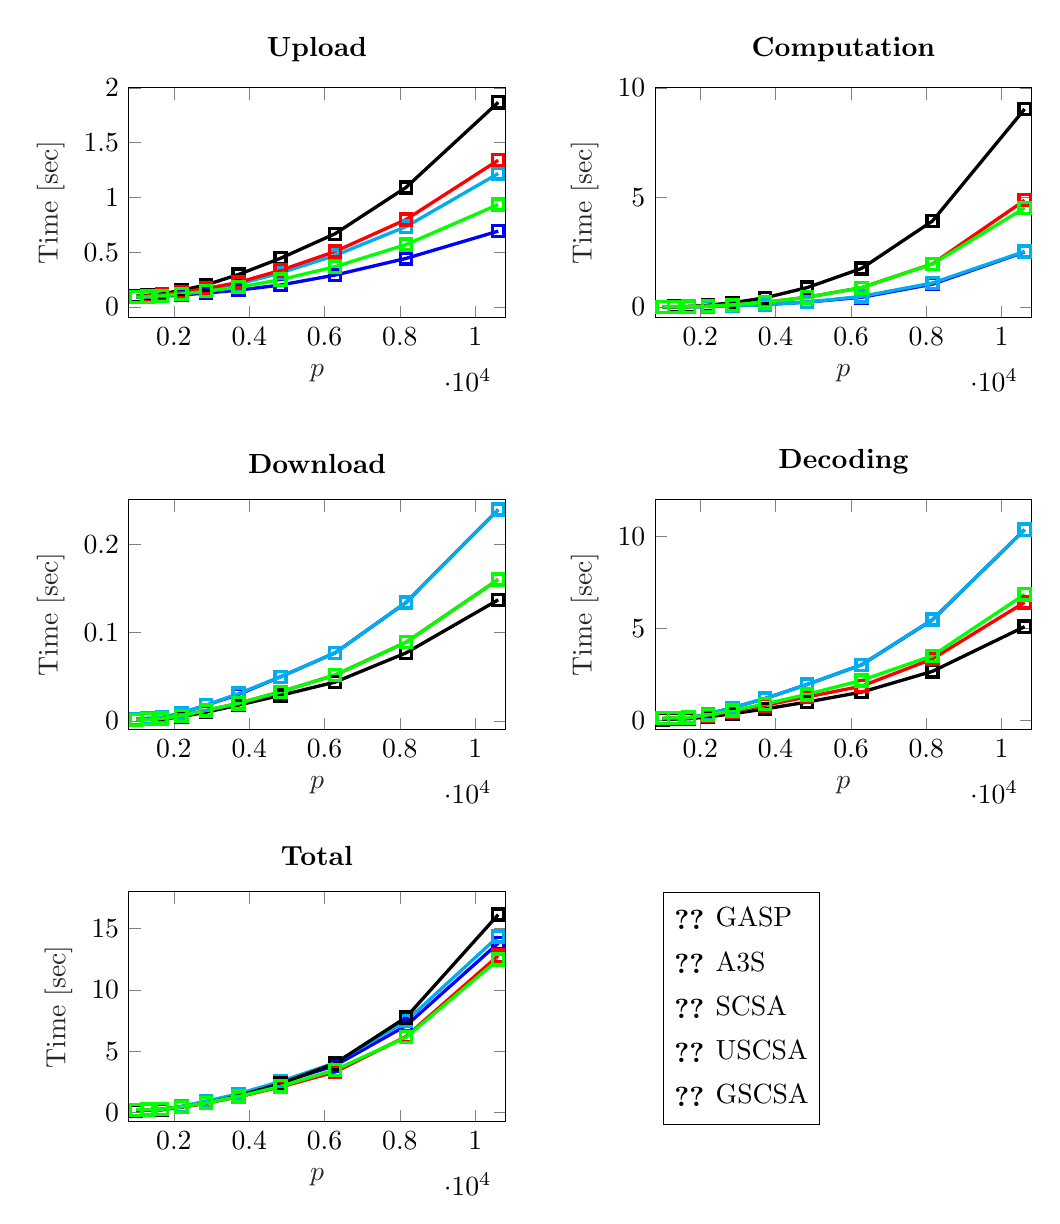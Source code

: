 % This file was created by matlab2tikz.
%
%The latest updates can be retrieved from
%  http://www.mathworks.com/matlabcentral/fileexchange/22022-matlab2tikz-matlab2tikz
%where you can also make suggestions and rate matlab2tikz.
%
\definecolor{mycolor1}{rgb}{1.0,1.0,0.0}%
\definecolor{mycolor2}{rgb}{1.0,0.0,1.0}%
%
\begin{tikzpicture}


\begin{axis}[%
width=1.883in,
height=1.150in,
at={(0.757in,3.16in)},
scale only axis,
xmin=800,
xmax=10800,
xlabel style={font=\color{white!15!black}},
xlabel={$p$},
ymin=-0.1,
ymax=2.0,
ylabel style={font=\color{white!15!black}},
ylabel={Time [sec]},
axis background/.style={fill=white},
title style={font=\bfseries},
title={Upload}
]
\addplot [color=blue, very thick, mark=square]
  table[row sep=crcr]{%
1000.0	0.088\\
1300.0	0.091\\
1690.0	0.097\\
2197.0	0.109\\
2857.0	0.127\\
3715.0	0.153\\
4830.0	0.2\\
6279.0	0.291\\
8163.0	0.443\\
10612.0	0.692\\
};
\label{pgfplots:gasp_ul}

\addplot [color=cyan, very thick, mark=square]
  table[row sep=crcr]{%
1000.0	0.092\\
1300.0	0.099\\
1690.0	0.111\\
2197.0	0.13\\
2857.0	0.16\\
3715.0	0.209\\
4830.0	0.31\\
6279.0	0.47\\
8163.0	0.733\\
10612.0	1.218\\
};
\label{pgfplots:a3s_ul}
\addplot [color=black, very thick, mark=square]
  table[row sep=crcr]{%
1000.0	0.098\\
1300.0	0.106\\
1690.0	0.119\\
2197.0	0.152\\
2857.0	0.201\\
3715.0	0.296\\
4830.0	0.444\\
6279.0	0.668\\
8163.0	1.091\\
10612.0	1.868\\
};
\label{pgfplots:scsa_ul}

\addplot [color=red, very thick, mark=square]
  table[row sep=crcr]{%
1000.0	0.093\\
1300.0	0.1\\
1690.0	0.112\\
2197.0	0.135\\
2857.0	0.168\\
3715.0	0.224\\
4830.0	0.334\\
6279.0	0.506\\
8163.0	0.798\\
10612.0	1.339\\
};
\label{pgfplots:uscsa_ul}

\addplot [color=green, very thick, mark=square]
  table[row sep=crcr]{%
1000.0	0.09\\
1300.0	0.094\\
1690.0	0.101\\
2197.0	0.118\\
2857.0	0.143\\
3715.0	0.18\\
4830.0	0.249\\
6279.0	0.367\\
8163.0	0.569\\
10612.0	0.935\\
};
\label{pgfplots:gscsa_ul}

\end{axis}

\begin{axis}[%
width=1.883in,
height=1.150in,
at={(3.389in,3.16in)},
scale only axis,
xmin=800,
xmax=10800,
xlabel style={font=\color{white!15!black}},
xlabel={$p$},
ymin=-0.5,
ymax=10.0,
ylabel style={font=\color{white!15!black}},
ylabel={Time [sec]},
axis background/.style={fill=white},
title style={font=\bfseries},
title={Computation}
]
\addplot [color=blue, very thick, mark=square]
  table[row sep=crcr]{%
1000.0	0.002\\
1300.0	0.004\\
1690.0	0.006\\
2197.0	0.019\\
2857.0	0.048\\
3715.0	0.105\\
4830.0	0.22\\
6279.0	0.439\\
8163.0	1.037\\
10612.0	2.508\\
};
\label{pgfplots:gasp_c}

\addplot [color=cyan, very thick, mark=square]
  table[row sep=crcr]{%
1000.0	0.002\\
1300.0	0.004\\
1690.0	0.006\\
2197.0	0.019\\
2857.0	0.048\\
3715.0	0.105\\
4830.0	0.22\\
6279.0	0.479\\
8163.0	1.093\\
10612.0	2.531\\
};
\label{pgfplots:a3s_c}
\addplot [color=black, very thick, mark=square]
  table[row sep=crcr]{%
1000.0	0.009\\
1300.0	0.014\\
1690.0	0.024\\
2197.0	0.077\\
2857.0	0.19\\
3715.0	0.415\\
4830.0	0.879\\
6279.0	1.755\\
8163.0	3.918\\
10612.0	9.033\\
};
\label{pgfplots:scsa_c}

\addplot [color=red, very thick, mark=square]
  table[row sep=crcr]{%
1000.0	0.004\\
1300.0	0.007\\
1690.0	0.012\\
2197.0	0.038\\
2857.0	0.095\\
3715.0	0.211\\
4830.0	0.442\\
6279.0	0.878\\
8163.0	1.966\\
10612.0	4.868\\
};
\label{pgfplots:uscsa_c}

\addplot [color=green, very thick, mark=square]
  table[row sep=crcr]{%
1000.0	0.004\\
1300.0	0.007\\
1690.0	0.012\\
2197.0	0.038\\
2857.0	0.095\\
3715.0	0.209\\
4830.0	0.438\\
6279.0	0.878\\
8163.0	1.96\\
10612.0	4.52\\
};
\label{pgfplots:gscsa_c}

\end{axis}

\begin{axis}[%
width=1.883in,
height=1.150in,
at={(0.757in,1.1in)},
scale only axis,
xmin=800,
xmax=10800,
xlabel style={font=\color{white!15!black}},
xlabel={$p$},
ymin=-0.01,
ymax=0.25,
ylabel style={font=\color{white!15!black}},
ylabel={Time [sec]},
axis background/.style={fill=white},
title style={font=\bfseries},
title={Download}
]
\addplot [color=blue, very thick, mark=square]
table[row sep=crcr]{%
	1000.0	0.002\\
	1300.0	0.003\\
	1690.0	0.004\\
	2197.0	0.009\\
	2857.0	0.018\\
	3715.0	0.03\\
	4830.0	0.05\\
	6279.0	0.077\\
	8163.0	0.134\\
	10612.0	0.239\\
};
\label{pgfplots:gasp_dl}

\addplot [color=cyan, very thick, mark=square]
table[row sep=crcr]{%
	1000.0	0.002\\
	1300.0	0.003\\
	1690.0	0.004\\
	2197.0	0.009\\
	2857.0	0.018\\
	3715.0	0.031\\
	4830.0	0.05\\
	6279.0	0.077\\
	8163.0	0.134\\
	10612.0	0.239\\
};
\label{pgfplots:a3s_dl}
\addplot [color=black, very thick, mark=square]
table[row sep=crcr]{%
	1000.0	0.001\\
	1300.0	0.002\\
	1690.0	0.002\\
	2197.0	0.005\\
	2857.0	0.01\\
	3715.0	0.018\\
	4830.0	0.029\\
	6279.0	0.044\\
	8163.0	0.077\\
	10612.0	0.137\\
};
\label{pgfplots:scsa_dl}

\addplot [color=red, very thick, mark=square]
table[row sep=crcr]{%
	1000.0	0.001\\
	1300.0	0.002\\
	1690.0	0.003\\
	2197.0	0.006\\
	2857.0	0.012\\
	3715.0	0.02\\
	4830.0	0.033\\
	6279.0	0.052\\
	8163.0	0.089\\
	10612.0	0.16\\
};
\label{pgfplots:uscsa_dl}

\addplot [color=green, very thick, mark=square]
table[row sep=crcr]{%
	1000.0	0.001\\
	1300.0	0.002\\
	1690.0	0.003\\
	2197.0	0.006\\
	2857.0	0.012\\
	3715.0	0.02\\
	4830.0	0.033\\
	6279.0	0.052\\
	8163.0	0.089\\
	10612.0	0.16\\
};
\label{pgfplots:gscsa_dl}

\end{axis}

\begin{axis}[%
width=1.883in,
height=1.150in,
at={(3.389in,1.1in)},
scale only axis,
xmin=800,
xmax=10800,
xlabel style={font=\color{white!15!black}},
xlabel={$p$},
ymin=-0.5,
ymax=12.0,
ylabel style={font=\color{white!15!black}},
ylabel={Time [sec]},
axis background/.style={fill=white},
title style={font=\bfseries},
title={Decoding}
]
\addplot [color=blue, very thick, mark=square]
table[row sep=crcr]{%
	1000.0	0.097\\
	1300.0	0.12\\
	1690.0	0.141\\
	2197.0	0.36\\
	2857.0	0.702\\
	3715.0	1.202\\
	4830.0	1.963\\
	6279.0	3.033\\
	8163.0	5.479\\
	10612.0	10.378\\
};
\label{pgfplots:gasp_dec}

\addplot [color=cyan, very thick, mark=square]
table[row sep=crcr]{%
	1000.0	0.098\\
	1300.0	0.12\\
	1690.0	0.144\\
	2197.0	0.361\\
	2857.0	0.702\\
	3715.0	1.201\\
	4830.0	1.964\\
	6279.0	3.04\\
	8163.0	5.495\\
	10612.0	10.38\\
};
\label{pgfplots:a3s_dec}
\addplot [color=black, very thick, mark=square]
table[row sep=crcr]{%
	1000.0	0.074\\
	1300.0	0.086\\
	1690.0	0.103\\
	2197.0	0.208\\
	2857.0	0.378\\
	3715.0	0.634\\
	4830.0	1.012\\
	6279.0	1.55\\
	8163.0	2.681\\
	10612.0	5.111\\
};
\label{pgfplots:scsa_dec}

\addplot [color=red, very thick, mark=square]
table[row sep=crcr]{%
	1000.0	0.134\\
	1300.0	0.148\\
	1690.0	0.166\\
	2197.0	0.288\\
	2857.0	0.501\\
	3715.0	0.833\\
	4830.0	1.288\\
	6279.0	1.874\\
	8163.0	3.354\\
	10612.0	6.432\\
};
\label{pgfplots:uscsa_dec}

\addplot [color=green, very thick, mark=square]
table[row sep=crcr]{%
	1000.0	0.14\\
	1300.0	0.148\\
	1690.0	0.167\\
	2197.0	0.318\\
	2857.0	0.547\\
	3715.0	0.909\\
	4830.0	1.428\\
	6279.0	2.19\\
	8163.0	3.529\\
	10612.0	6.865\\
};
\label{pgfplots:gscsa_dec}

\end{axis}

\begin{axis}[%
width=1.883in,
height=1.150in,
at={(0.757in,-0.86in)},
scale only axis,
xmin=800,
xmax=10800,
xlabel style={font=\color{white!15!black}},
xlabel={$p$},
ymin=-0.75,
ymax=18.0,
ylabel style={font=\color{white!15!black}},
ylabel={Time [sec]},
axis background/.style={fill=white},
title style={font=\bfseries},
title={Total}
]
\addplot [color=blue, very thick, mark=square]
  table[row sep=crcr]{%
1000.0	0.19\\
1300.0	0.217\\
1690.0	0.248\\
2197.0	0.497\\
2857.0	0.894\\
3715.0	1.491\\
4830.0	2.433\\
6279.0	3.84\\
8163.0	7.092\\
10612.0	13.817\\
};
\label{pgfplots:gasp_tot}

\addplot [color=cyan, very thick, mark=square]
  table[row sep=crcr]{%
1000.0	0.194\\
1300.0	0.226\\
1690.0	0.265\\
2197.0	0.519\\
2857.0	0.927\\
3715.0	1.547\\
4830.0	2.544\\
6279.0	4.066\\
8163.0	7.455\\
10612.0	14.368\\
};
\label{pgfplots:a3s_tot}
\addplot [color=black, very thick, mark=square]
  table[row sep=crcr]{%
1000.0	0.182\\
1300.0	0.208\\
1690.0	0.248\\
2197.0	0.442\\
2857.0	0.779\\
3715.0	1.363\\
4830.0	2.364\\
6279.0	4.018\\
8163.0	7.766\\
10612.0	16.149\\
};
\label{pgfplots:scsa_tot}

\addplot [color=red, very thick, mark=square]
  table[row sep=crcr]{%
1000.0	0.233\\
1300.0	0.257\\
1690.0	0.293\\
2197.0	0.467\\
2857.0	0.776\\
3715.0	1.289\\
4830.0	2.096\\
6279.0	3.31\\
8163.0	6.207\\
10612.0	12.799\\
};
\label{pgfplots:uscsa_tot}

\addplot [color=green, very thick, mark=square]
  table[row sep=crcr]{%
1000.0	0.235\\
1300.0	0.251\\
1690.0	0.282\\
2197.0	0.48\\
2857.0	0.797\\
3715.0	1.318\\
4830.0	2.148\\
6279.0	3.486\\
8163.0	6.147\\
10612.0	12.479\\
};
\label{pgfplots:gscsa_tot}

\end{axis}


\matrix[
    matrix of nodes,
    anchor=north west,
    draw,% Rahmen um Legende
    inner sep=0.2em,
    column 1/.style={nodes={anchor=center}},
    column 2/.style={nodes={anchor=west},font=\strut},
    draw
  ]
  at([xshift=2.0cm]current axis.north east){
    \ref{pgfplots:gasp_tot}& GASP\\
    \ref{pgfplots:a3s_tot}& A3S\\
    \ref{pgfplots:scsa_tot}& SCSA\\
    \ref{pgfplots:uscsa_tot}& USCSA\\
    \ref{pgfplots:gscsa_tot}& GSCSA\\};


















\end{tikzpicture}%
